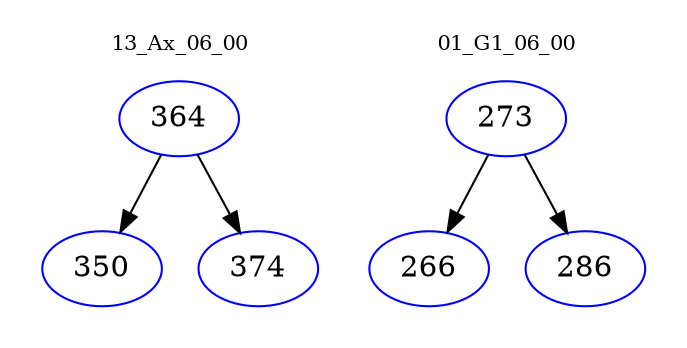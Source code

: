 digraph{
subgraph cluster_0 {
color = white
label = "13_Ax_06_00";
fontsize=10;
T0_364 [label="364", color="blue"]
T0_364 -> T0_350 [color="black"]
T0_350 [label="350", color="blue"]
T0_364 -> T0_374 [color="black"]
T0_374 [label="374", color="blue"]
}
subgraph cluster_1 {
color = white
label = "01_G1_06_00";
fontsize=10;
T1_273 [label="273", color="blue"]
T1_273 -> T1_266 [color="black"]
T1_266 [label="266", color="blue"]
T1_273 -> T1_286 [color="black"]
T1_286 [label="286", color="blue"]
}
}
